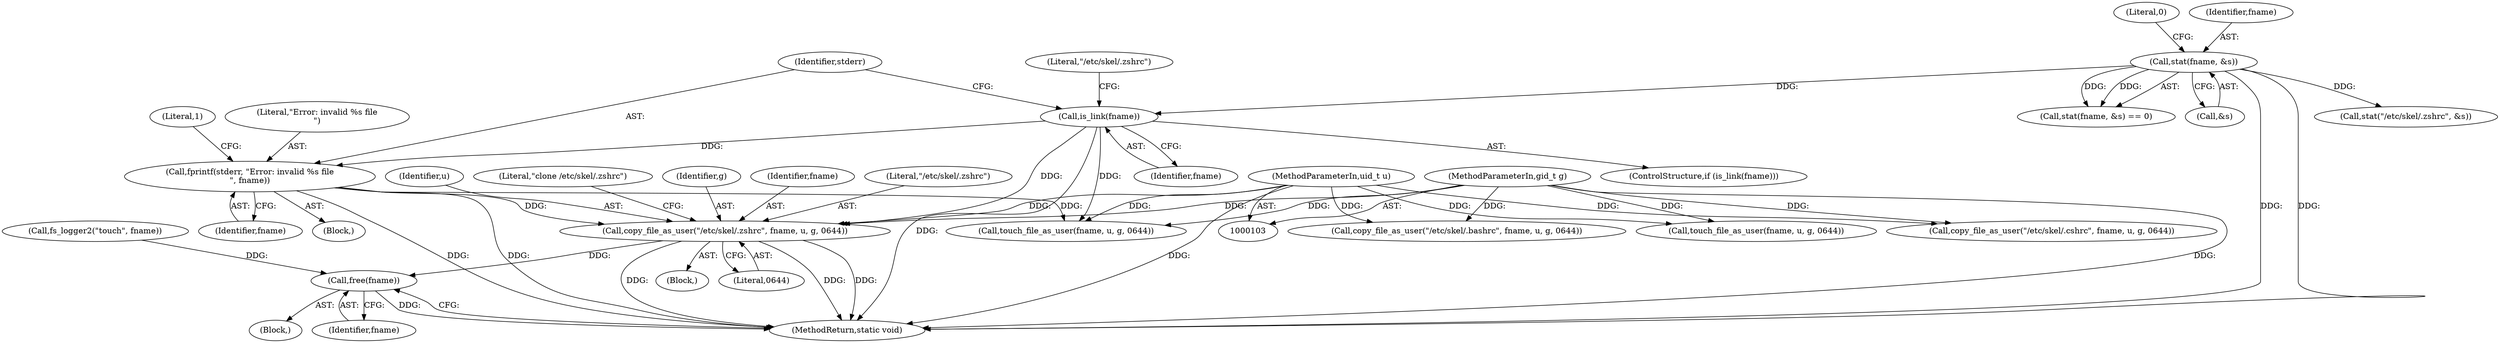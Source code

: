 digraph "0_firejail_38d418505e9ee2d326557e5639e8da49c298858f@API" {
"1000167" [label="(Call,copy_file_as_user(\"/etc/skel/.zshrc\", fname, u, g, 0644))"];
"1000150" [label="(Call,is_link(fname))"];
"1000143" [label="(Call,stat(fname, &s))"];
"1000153" [label="(Call,fprintf(stderr, \"Error: invalid %s file\n\", fname))"];
"1000105" [label="(MethodParameterIn,uid_t u)"];
"1000106" [label="(MethodParameterIn,gid_t g)"];
"1000185" [label="(Call,free(fname))"];
"1000182" [label="(Call,fs_logger2(\"touch\", fname))"];
"1000166" [label="(Block,)"];
"1000128" [label="(Block,)"];
"1000151" [label="(Identifier,fname)"];
"1000186" [label="(Identifier,fname)"];
"1000177" [label="(Call,touch_file_as_user(fname, u, g, 0644))"];
"1000143" [label="(Call,stat(fname, &s))"];
"1000167" [label="(Call,copy_file_as_user(\"/etc/skel/.zshrc\", fname, u, g, 0644))"];
"1000155" [label="(Literal,\"Error: invalid %s file\n\")"];
"1000248" [label="(Call,touch_file_as_user(fname, u, g, 0644))"];
"1000171" [label="(Identifier,g)"];
"1000161" [label="(Call,stat(\"/etc/skel/.zshrc\", &s))"];
"1000142" [label="(Call,stat(fname, &s) == 0)"];
"1000156" [label="(Identifier,fname)"];
"1000147" [label="(Literal,0)"];
"1000308" [label="(MethodReturn,static void)"];
"1000169" [label="(Identifier,fname)"];
"1000298" [label="(Call,copy_file_as_user(\"/etc/skel/.bashrc\", fname, u, g, 0644))"];
"1000153" [label="(Call,fprintf(stderr, \"Error: invalid %s file\n\", fname))"];
"1000162" [label="(Literal,\"/etc/skel/.zshrc\")"];
"1000168" [label="(Literal,\"/etc/skel/.zshrc\")"];
"1000106" [label="(MethodParameterIn,gid_t g)"];
"1000149" [label="(ControlStructure,if (is_link(fname)))"];
"1000238" [label="(Call,copy_file_as_user(\"/etc/skel/.cshrc\", fname, u, g, 0644))"];
"1000154" [label="(Identifier,stderr)"];
"1000170" [label="(Identifier,u)"];
"1000174" [label="(Literal,\"clone /etc/skel/.zshrc\")"];
"1000152" [label="(Block,)"];
"1000145" [label="(Call,&s)"];
"1000150" [label="(Call,is_link(fname))"];
"1000105" [label="(MethodParameterIn,uid_t u)"];
"1000172" [label="(Literal,0644)"];
"1000185" [label="(Call,free(fname))"];
"1000158" [label="(Literal,1)"];
"1000144" [label="(Identifier,fname)"];
"1000167" -> "1000166"  [label="AST: "];
"1000167" -> "1000172"  [label="CFG: "];
"1000168" -> "1000167"  [label="AST: "];
"1000169" -> "1000167"  [label="AST: "];
"1000170" -> "1000167"  [label="AST: "];
"1000171" -> "1000167"  [label="AST: "];
"1000172" -> "1000167"  [label="AST: "];
"1000174" -> "1000167"  [label="CFG: "];
"1000167" -> "1000308"  [label="DDG: "];
"1000167" -> "1000308"  [label="DDG: "];
"1000167" -> "1000308"  [label="DDG: "];
"1000150" -> "1000167"  [label="DDG: "];
"1000153" -> "1000167"  [label="DDG: "];
"1000105" -> "1000167"  [label="DDG: "];
"1000106" -> "1000167"  [label="DDG: "];
"1000167" -> "1000185"  [label="DDG: "];
"1000150" -> "1000149"  [label="AST: "];
"1000150" -> "1000151"  [label="CFG: "];
"1000151" -> "1000150"  [label="AST: "];
"1000154" -> "1000150"  [label="CFG: "];
"1000162" -> "1000150"  [label="CFG: "];
"1000150" -> "1000308"  [label="DDG: "];
"1000143" -> "1000150"  [label="DDG: "];
"1000150" -> "1000153"  [label="DDG: "];
"1000150" -> "1000177"  [label="DDG: "];
"1000143" -> "1000142"  [label="AST: "];
"1000143" -> "1000145"  [label="CFG: "];
"1000144" -> "1000143"  [label="AST: "];
"1000145" -> "1000143"  [label="AST: "];
"1000147" -> "1000143"  [label="CFG: "];
"1000143" -> "1000308"  [label="DDG: "];
"1000143" -> "1000308"  [label="DDG: "];
"1000143" -> "1000142"  [label="DDG: "];
"1000143" -> "1000142"  [label="DDG: "];
"1000143" -> "1000161"  [label="DDG: "];
"1000153" -> "1000152"  [label="AST: "];
"1000153" -> "1000156"  [label="CFG: "];
"1000154" -> "1000153"  [label="AST: "];
"1000155" -> "1000153"  [label="AST: "];
"1000156" -> "1000153"  [label="AST: "];
"1000158" -> "1000153"  [label="CFG: "];
"1000153" -> "1000308"  [label="DDG: "];
"1000153" -> "1000308"  [label="DDG: "];
"1000153" -> "1000177"  [label="DDG: "];
"1000105" -> "1000103"  [label="AST: "];
"1000105" -> "1000308"  [label="DDG: "];
"1000105" -> "1000177"  [label="DDG: "];
"1000105" -> "1000238"  [label="DDG: "];
"1000105" -> "1000248"  [label="DDG: "];
"1000105" -> "1000298"  [label="DDG: "];
"1000106" -> "1000103"  [label="AST: "];
"1000106" -> "1000308"  [label="DDG: "];
"1000106" -> "1000177"  [label="DDG: "];
"1000106" -> "1000238"  [label="DDG: "];
"1000106" -> "1000248"  [label="DDG: "];
"1000106" -> "1000298"  [label="DDG: "];
"1000185" -> "1000128"  [label="AST: "];
"1000185" -> "1000186"  [label="CFG: "];
"1000186" -> "1000185"  [label="AST: "];
"1000308" -> "1000185"  [label="CFG: "];
"1000185" -> "1000308"  [label="DDG: "];
"1000182" -> "1000185"  [label="DDG: "];
}
